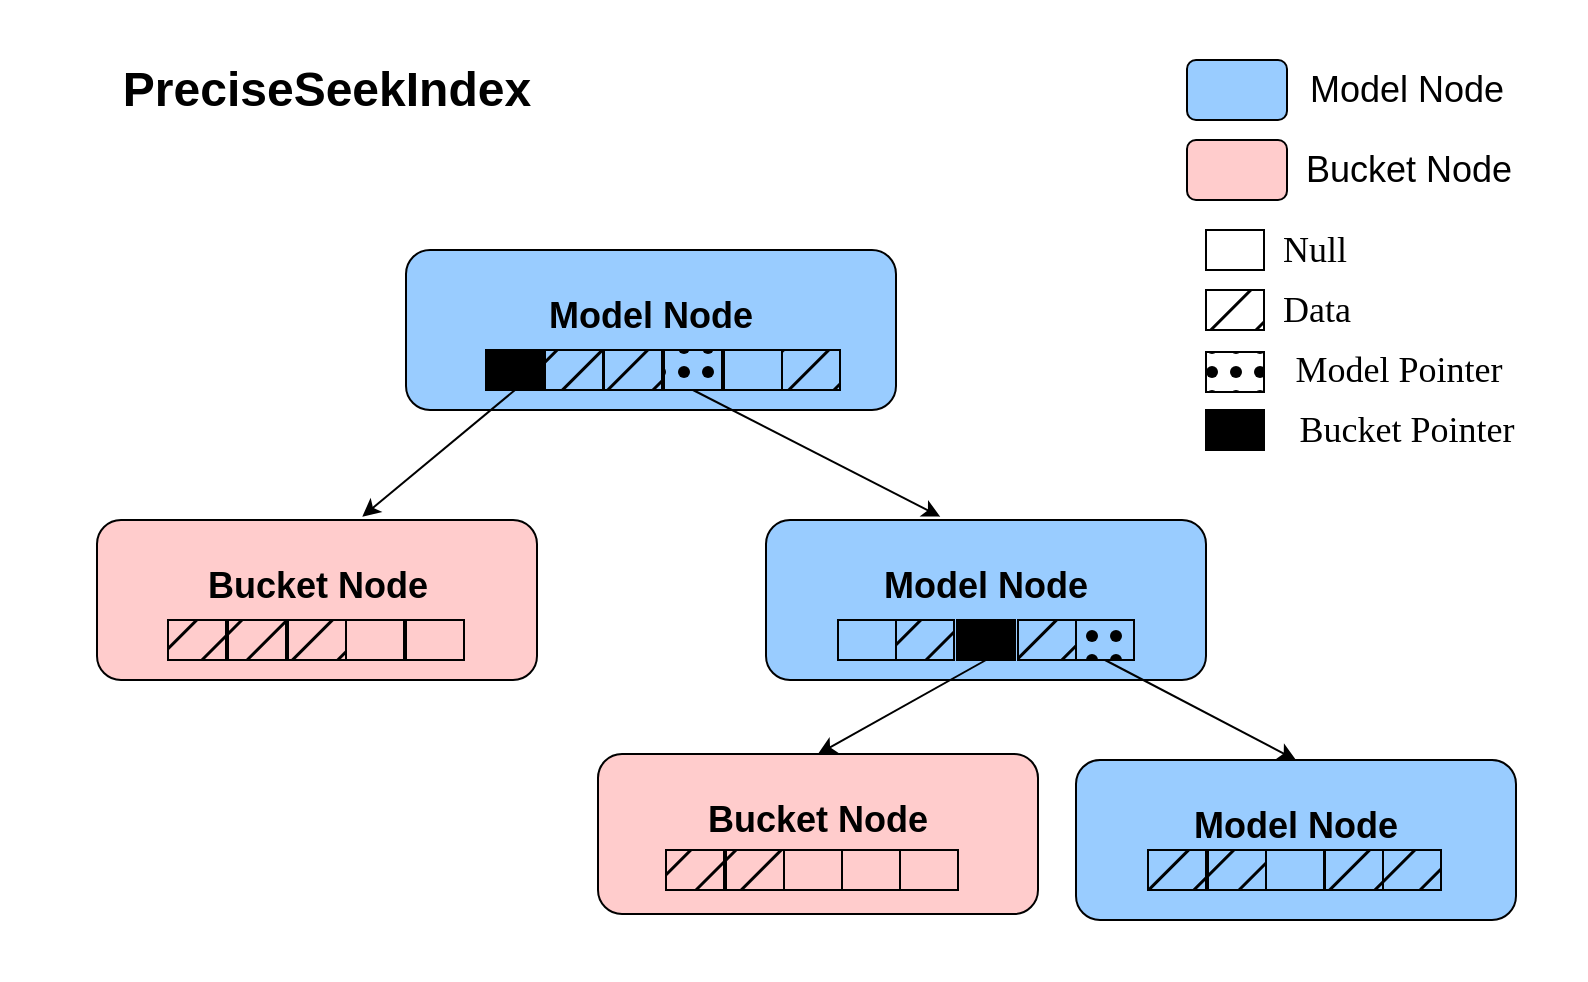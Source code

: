<mxfile version="27.1.6">
  <diagram name="第 1 页" id="3QuMhop_2YjJpZ-RrJ_G">
    <mxGraphModel dx="2253" dy="681" grid="1" gridSize="10" guides="1" tooltips="1" connect="1" arrows="1" fold="1" page="1" pageScale="1" pageWidth="827" pageHeight="1169" math="0" shadow="0">
      <root>
        <mxCell id="0" />
        <mxCell id="1" parent="0" />
        <mxCell id="-iafAgUyxtiORims013v-1" value="&lt;h2&gt;&lt;font style=&quot;font-size: 18px;&quot;&gt;Model Node&lt;/font&gt;&lt;/h2&gt;&lt;div&gt;&lt;br&gt;&lt;/div&gt;" style="rounded=1;whiteSpace=wrap;html=1;glass=0;strokeColor=light-dark(#000000,#FFFFFF);align=center;verticalAlign=middle;fontFamily=Helvetica;fontSize=12;fontColor=default;fillColor=#99CCFF;fillStyle=auto;" parent="1" vertex="1">
          <mxGeometry x="-210" y="285" width="245" height="80" as="geometry" />
        </mxCell>
        <mxCell id="-iafAgUyxtiORims013v-6" value="" style="rounded=0;whiteSpace=wrap;html=1;glass=0;strokeColor=default;align=center;verticalAlign=middle;fontFamily=Helvetica;fontSize=12;fontColor=default;fillColor=none;fillStyle=auto;" parent="1" vertex="1">
          <mxGeometry x="190" y="275" width="29" height="20" as="geometry" />
        </mxCell>
        <mxCell id="-iafAgUyxtiORims013v-11" value="&lt;p class=&quot;MsoNormal&quot;&gt;&lt;span style=&quot;mso-spacerun:&#39;yes&#39;;font-family:宋体;mso-ascii-font-family:Calibri;&lt;br/&gt;mso-hansi-font-family:&#39;Cambria Math&#39;;mso-bidi-font-family:&#39;Times New Roman&#39;;mso-ansi-font-style:normal;&lt;br/&gt;font-size:10.5pt;mso-font-kerning:1.0pt;&quot;&gt;&lt;font style=&quot;font-size: 18px;&quot; face=&quot;Calibri&quot;&gt;Null&lt;/font&gt;&lt;/span&gt;&lt;/p&gt;" style="text;html=1;align=center;verticalAlign=middle;resizable=0;points=[];autosize=1;strokeColor=none;fillColor=none;fontFamily=Helvetica;fontSize=12;fontColor=default;" parent="1" vertex="1">
          <mxGeometry x="219" y="255" width="50" height="60" as="geometry" />
        </mxCell>
        <mxCell id="-iafAgUyxtiORims013v-12" value="&lt;p class=&quot;MsoNormal&quot;&gt;&lt;span style=&quot;mso-spacerun:&#39;yes&#39;;font-family:宋体;mso-ascii-font-family:Calibri;&lt;br/&gt;mso-hansi-font-family:&#39;Cambria Math&#39;;mso-bidi-font-family:&#39;Times New Roman&#39;;mso-ansi-font-style:normal;&lt;br/&gt;font-size:10.5pt;mso-font-kerning:1.0pt;&quot;&gt;&lt;font style=&quot;font-size: 18px;&quot; face=&quot;Calibri&quot;&gt;Data&lt;/font&gt;&lt;/span&gt;&lt;/p&gt;" style="text;html=1;align=center;verticalAlign=middle;resizable=0;points=[];autosize=1;strokeColor=none;fillColor=none;fontFamily=Helvetica;fontSize=12;fontColor=default;" parent="1" vertex="1">
          <mxGeometry x="215" y="285" width="60" height="60" as="geometry" />
        </mxCell>
        <mxCell id="-iafAgUyxtiORims013v-13" value="&lt;p class=&quot;MsoNormal&quot;&gt;&lt;span style=&quot;mso-spacerun:&#39;yes&#39;;font-family:宋体;mso-ascii-font-family:Calibri;&lt;br/&gt;mso-hansi-font-family:&#39;Cambria Math&#39;;mso-bidi-font-family:&#39;Times New Roman&#39;;mso-ansi-font-style:normal;&lt;br/&gt;font-size:10.5pt;mso-font-kerning:1.0pt;&quot;&gt;&lt;font style=&quot;font-size: 18px;&quot; face=&quot;Calibri&quot;&gt;Bucket Pointer&lt;/font&gt;&lt;/span&gt;&lt;/p&gt;" style="text;html=1;align=center;verticalAlign=middle;resizable=0;points=[];autosize=1;strokeColor=none;fillColor=none;fontFamily=Helvetica;fontSize=12;fontColor=default;" parent="1" vertex="1">
          <mxGeometry x="215" y="345" width="150" height="60" as="geometry" />
        </mxCell>
        <mxCell id="-iafAgUyxtiORims013v-14" value="&lt;p class=&quot;MsoNormal&quot;&gt;&lt;span style=&quot;mso-spacerun:&#39;yes&#39;;font-family:宋体;mso-ascii-font-family:Calibri;&lt;br/&gt;mso-hansi-font-family:&#39;Cambria Math&#39;;mso-bidi-font-family:&#39;Times New Roman&#39;;mso-ansi-font-style:normal;&lt;br/&gt;font-size:10.5pt;mso-font-kerning:1.0pt;&quot;&gt;&lt;font style=&quot;font-size: 18px;&quot; face=&quot;Calibri&quot;&gt;Model Pointer&lt;/font&gt;&lt;/span&gt;&lt;/p&gt;" style="text;html=1;align=center;verticalAlign=middle;resizable=0;points=[];autosize=1;strokeColor=none;fillColor=none;fontFamily=Helvetica;fontSize=12;fontColor=default;" parent="1" vertex="1">
          <mxGeometry x="216" y="315" width="140" height="60" as="geometry" />
        </mxCell>
        <mxCell id="-iafAgUyxtiORims013v-15" value="" style="rounded=0;whiteSpace=wrap;html=1;glass=0;strokeColor=default;align=center;verticalAlign=middle;fontFamily=Helvetica;fontSize=12;fontColor=default;fillColor=#000000;fillStyle=auto;" parent="1" vertex="1">
          <mxGeometry x="190" y="365" width="29" height="20" as="geometry" />
        </mxCell>
        <mxCell id="-iafAgUyxtiORims013v-16" value="" style="rounded=0;whiteSpace=wrap;html=1;glass=0;strokeColor=default;align=center;verticalAlign=middle;fontFamily=Helvetica;fontSize=12;fontColor=default;fillColor=#000000;fillStyle=hatch;gradientColor=none;" parent="1" vertex="1">
          <mxGeometry x="190" y="305" width="29" height="20" as="geometry" />
        </mxCell>
        <mxCell id="-iafAgUyxtiORims013v-17" value="" style="rounded=0;whiteSpace=wrap;html=1;glass=0;strokeColor=default;align=center;verticalAlign=middle;fontFamily=Helvetica;fontSize=12;fontColor=default;fillColor=#000000;fillStyle=dots;" parent="1" vertex="1">
          <mxGeometry x="190" y="336" width="29" height="20" as="geometry" />
        </mxCell>
        <mxCell id="-iafAgUyxtiORims013v-19" value="&lt;h2&gt;&lt;font style=&quot;font-size: 18px;&quot; face=&quot;Helvetica&quot;&gt;Bucket Node&lt;/font&gt;&lt;/h2&gt;&lt;div&gt;&lt;br&gt;&lt;/div&gt;" style="rounded=1;whiteSpace=wrap;html=1;glass=0;strokeColor=light-dark(#000000,#FFFFFF);align=center;verticalAlign=middle;fontFamily=Helvetica;fontSize=12;fontColor=default;fillColor=#FFCCCC;fillStyle=auto;" parent="1" vertex="1">
          <mxGeometry x="-364.5" y="420" width="220" height="80" as="geometry" />
        </mxCell>
        <mxCell id="-iafAgUyxtiORims013v-36" value="" style="rounded=0;whiteSpace=wrap;html=1;glass=0;strokeColor=default;align=center;verticalAlign=middle;fontFamily=Helvetica;fontSize=12;fontColor=default;fillColor=#000000;fillStyle=auto;" parent="1" vertex="1">
          <mxGeometry x="-170" y="335" width="29" height="20" as="geometry" />
        </mxCell>
        <mxCell id="-iafAgUyxtiORims013v-37" value="" style="rounded=0;whiteSpace=wrap;html=1;glass=0;strokeColor=default;align=center;verticalAlign=middle;fontFamily=Helvetica;fontSize=12;fontColor=default;fillColor=#000000;fillStyle=hatch;gradientColor=none;" parent="1" vertex="1">
          <mxGeometry x="-140.5" y="335" width="29" height="20" as="geometry" />
        </mxCell>
        <mxCell id="-iafAgUyxtiORims013v-38" value="" style="rounded=0;whiteSpace=wrap;html=1;glass=0;strokeColor=default;align=center;verticalAlign=middle;fontFamily=Helvetica;fontSize=12;fontColor=default;fillColor=#000000;fillStyle=hatch;gradientColor=none;" parent="1" vertex="1">
          <mxGeometry x="-111" y="335" width="29" height="20" as="geometry" />
        </mxCell>
        <mxCell id="-iafAgUyxtiORims013v-39" value="" style="rounded=0;whiteSpace=wrap;html=1;glass=0;strokeColor=default;align=center;verticalAlign=middle;fontFamily=Helvetica;fontSize=12;fontColor=default;fillColor=#000000;fillStyle=dots;" parent="1" vertex="1">
          <mxGeometry x="-81" y="335" width="29" height="20" as="geometry" />
        </mxCell>
        <mxCell id="-iafAgUyxtiORims013v-40" value="" style="rounded=0;whiteSpace=wrap;html=1;glass=0;strokeColor=default;align=center;verticalAlign=middle;fontFamily=Helvetica;fontSize=12;fontColor=default;fillColor=none;fillStyle=auto;" parent="1" vertex="1">
          <mxGeometry x="-51" y="335" width="29" height="20" as="geometry" />
        </mxCell>
        <mxCell id="-iafAgUyxtiORims013v-41" value="" style="rounded=0;whiteSpace=wrap;html=1;glass=0;strokeColor=default;align=center;verticalAlign=middle;fontFamily=Helvetica;fontSize=12;fontColor=default;fillColor=#000000;fillStyle=hatch;gradientColor=none;" parent="1" vertex="1">
          <mxGeometry x="-22" y="335" width="29" height="20" as="geometry" />
        </mxCell>
        <mxCell id="-iafAgUyxtiORims013v-42" value="" style="rounded=0;whiteSpace=wrap;html=1;glass=0;strokeColor=default;align=center;verticalAlign=middle;fontFamily=Helvetica;fontSize=12;fontColor=default;fillColor=#000000;fillStyle=hatch;gradientColor=none;" parent="1" vertex="1">
          <mxGeometry x="-329" y="470" width="29" height="20" as="geometry" />
        </mxCell>
        <mxCell id="-iafAgUyxtiORims013v-43" value="" style="rounded=0;whiteSpace=wrap;html=1;glass=0;strokeColor=default;align=center;verticalAlign=middle;fontFamily=Helvetica;fontSize=12;fontColor=default;fillColor=#000000;fillStyle=hatch;gradientColor=none;" parent="1" vertex="1">
          <mxGeometry x="-299" y="470" width="29" height="20" as="geometry" />
        </mxCell>
        <mxCell id="-iafAgUyxtiORims013v-44" value="" style="rounded=0;whiteSpace=wrap;html=1;glass=0;strokeColor=default;align=center;verticalAlign=middle;fontFamily=Helvetica;fontSize=12;fontColor=default;fillColor=#000000;fillStyle=hatch;gradientColor=none;" parent="1" vertex="1">
          <mxGeometry x="-269" y="470" width="29" height="20" as="geometry" />
        </mxCell>
        <mxCell id="-iafAgUyxtiORims013v-47" value="&lt;h2&gt;&lt;font style=&quot;font-size: 18px;&quot;&gt;Model Node&lt;/font&gt;&lt;/h2&gt;&lt;div&gt;&lt;br&gt;&lt;/div&gt;" style="rounded=1;whiteSpace=wrap;html=1;glass=0;strokeColor=light-dark(#000000,#FFFFFF);align=center;verticalAlign=middle;fontFamily=Helvetica;fontSize=12;fontColor=default;fillColor=#99CCFF;fillStyle=auto;" parent="1" vertex="1">
          <mxGeometry x="-30" y="420" width="220" height="80" as="geometry" />
        </mxCell>
        <mxCell id="-iafAgUyxtiORims013v-48" value="" style="rounded=0;whiteSpace=wrap;html=1;glass=0;strokeColor=default;align=center;verticalAlign=middle;fontFamily=Helvetica;fontSize=12;fontColor=default;fillColor=none;fillStyle=auto;" parent="1" vertex="1">
          <mxGeometry x="6" y="470" width="29" height="20" as="geometry" />
        </mxCell>
        <mxCell id="-iafAgUyxtiORims013v-49" value="" style="rounded=0;whiteSpace=wrap;html=1;glass=0;strokeColor=default;align=center;verticalAlign=middle;fontFamily=Helvetica;fontSize=12;fontColor=default;fillColor=#000000;fillStyle=hatch;gradientColor=none;" parent="1" vertex="1">
          <mxGeometry x="96" y="470" width="29" height="20" as="geometry" />
        </mxCell>
        <mxCell id="-iafAgUyxtiORims013v-50" value="" style="rounded=0;whiteSpace=wrap;html=1;glass=0;strokeColor=default;align=center;verticalAlign=middle;fontFamily=Helvetica;fontSize=12;fontColor=default;fillColor=#000000;fillStyle=hatch;gradientColor=none;" parent="1" vertex="1">
          <mxGeometry x="35" y="470" width="29" height="20" as="geometry" />
        </mxCell>
        <mxCell id="-iafAgUyxtiORims013v-51" value="" style="rounded=0;whiteSpace=wrap;html=1;glass=0;strokeColor=default;align=center;verticalAlign=middle;fontFamily=Helvetica;fontSize=12;fontColor=default;fillColor=#000000;fillStyle=auto;" parent="1" vertex="1">
          <mxGeometry x="65.5" y="470" width="29" height="20" as="geometry" />
        </mxCell>
        <mxCell id="-iafAgUyxtiORims013v-52" value="" style="rounded=0;whiteSpace=wrap;html=1;glass=0;strokeColor=default;align=center;verticalAlign=middle;fontFamily=Helvetica;fontSize=12;fontColor=default;fillColor=none;fillStyle=auto;" parent="1" vertex="1">
          <mxGeometry x="220.5" y="585" width="29" height="20" as="geometry" />
        </mxCell>
        <mxCell id="-iafAgUyxtiORims013v-53" value="&lt;h2&gt;&lt;font style=&quot;font-size: 18px;&quot;&gt;Bucket Node&lt;/font&gt;&lt;/h2&gt;&lt;div&gt;&lt;br&gt;&lt;/div&gt;" style="rounded=1;whiteSpace=wrap;html=1;glass=0;strokeColor=light-dark(#000000,#FFFFFF);align=center;verticalAlign=middle;fontFamily=Helvetica;fontSize=12;fontColor=default;fillColor=#FFCCCC;fillStyle=auto;" parent="1" vertex="1">
          <mxGeometry x="-114" y="537" width="220" height="80" as="geometry" />
        </mxCell>
        <mxCell id="-iafAgUyxtiORims013v-54" value="" style="rounded=0;whiteSpace=wrap;html=1;glass=0;strokeColor=default;align=center;verticalAlign=middle;fontFamily=Helvetica;fontSize=12;fontColor=default;fillColor=#000000;fillStyle=hatch;gradientColor=none;" parent="1" vertex="1">
          <mxGeometry x="-80" y="585" width="29" height="20" as="geometry" />
        </mxCell>
        <mxCell id="-iafAgUyxtiORims013v-55" value="" style="rounded=0;whiteSpace=wrap;html=1;glass=0;strokeColor=default;align=center;verticalAlign=middle;fontFamily=Helvetica;fontSize=12;fontColor=default;fillColor=#000000;fillStyle=hatch;gradientColor=none;" parent="1" vertex="1">
          <mxGeometry x="-50" y="585" width="29" height="20" as="geometry" />
        </mxCell>
        <mxCell id="-iafAgUyxtiORims013v-59" value="" style="endArrow=classic;html=1;rounded=0;exitX=0.5;exitY=1;exitDx=0;exitDy=0;entryX=0.603;entryY=-0.021;entryDx=0;entryDy=0;entryPerimeter=0;" parent="1" source="-iafAgUyxtiORims013v-36" target="-iafAgUyxtiORims013v-19" edge="1">
          <mxGeometry width="50" height="50" relative="1" as="geometry">
            <mxPoint x="200" y="370" as="sourcePoint" />
            <mxPoint x="250" y="320" as="targetPoint" />
          </mxGeometry>
        </mxCell>
        <mxCell id="-iafAgUyxtiORims013v-60" value="" style="endArrow=classic;html=1;rounded=0;exitX=0.5;exitY=1;exitDx=0;exitDy=0;entryX=0.396;entryY=-0.021;entryDx=0;entryDy=0;entryPerimeter=0;" parent="1" source="-iafAgUyxtiORims013v-39" target="-iafAgUyxtiORims013v-47" edge="1">
          <mxGeometry width="50" height="50" relative="1" as="geometry">
            <mxPoint x="200" y="370" as="sourcePoint" />
            <mxPoint x="60" y="410" as="targetPoint" />
          </mxGeometry>
        </mxCell>
        <mxCell id="-iafAgUyxtiORims013v-61" value="" style="endArrow=classic;html=1;rounded=0;exitX=0.5;exitY=1;exitDx=0;exitDy=0;entryX=0.5;entryY=0;entryDx=0;entryDy=0;" parent="1" source="-iafAgUyxtiORims013v-51" target="-iafAgUyxtiORims013v-53" edge="1">
          <mxGeometry width="50" height="50" relative="1" as="geometry">
            <mxPoint x="200" y="370" as="sourcePoint" />
            <mxPoint x="250" y="320" as="targetPoint" />
          </mxGeometry>
        </mxCell>
        <mxCell id="-iafAgUyxtiORims013v-63" value="" style="verticalLabelPosition=bottom;verticalAlign=top;html=1;shape=mxgraph.basic.rect;fillColor2=none;strokeWidth=1;size=20;indent=5;fillColor=none;strokeColor=none;" parent="1" vertex="1">
          <mxGeometry x="-413" y="160" width="793" height="490" as="geometry" />
        </mxCell>
        <mxCell id="68D77G-YltVPRNcm6hVA-9" value="&lt;b&gt;&lt;font style=&quot;font-size: 24px;&quot;&gt;PreciseSeekIndex&lt;/font&gt;&lt;/b&gt;" style="text;html=1;align=center;verticalAlign=middle;whiteSpace=wrap;rounded=0;" parent="1" vertex="1">
          <mxGeometry x="-359.5" y="190" width="219" height="30" as="geometry" />
        </mxCell>
        <mxCell id="68D77G-YltVPRNcm6hVA-10" value="" style="rounded=0;whiteSpace=wrap;html=1;glass=0;strokeColor=default;align=center;verticalAlign=middle;fontFamily=Helvetica;fontSize=12;fontColor=default;fillColor=#000000;fillStyle=dots;" parent="1" vertex="1">
          <mxGeometry x="125" y="470" width="29" height="20" as="geometry" />
        </mxCell>
        <mxCell id="68D77G-YltVPRNcm6hVA-11" value="" style="endArrow=classic;html=1;rounded=0;exitX=0.5;exitY=1;exitDx=0;exitDy=0;entryX=0.5;entryY=0;entryDx=0;entryDy=0;" parent="1" source="68D77G-YltVPRNcm6hVA-10" target="68D77G-YltVPRNcm6hVA-12" edge="1">
          <mxGeometry width="50" height="50" relative="1" as="geometry">
            <mxPoint x="40" y="560" as="sourcePoint" />
            <mxPoint x="210" y="530" as="targetPoint" />
          </mxGeometry>
        </mxCell>
        <mxCell id="68D77G-YltVPRNcm6hVA-12" value="&lt;h2&gt;&lt;font style=&quot;font-size: 18px;&quot;&gt;Model Node&lt;/font&gt;&lt;/h2&gt;&lt;div&gt;&lt;br&gt;&lt;/div&gt;" style="rounded=1;whiteSpace=wrap;html=1;glass=0;strokeColor=light-dark(#000000,#FFFFFF);align=center;verticalAlign=middle;fontFamily=Helvetica;fontSize=12;fontColor=default;fillColor=#99CCFF;fillStyle=auto;" parent="1" vertex="1">
          <mxGeometry x="125" y="540" width="220" height="80" as="geometry" />
        </mxCell>
        <mxCell id="68D77G-YltVPRNcm6hVA-13" value="" style="rounded=0;whiteSpace=wrap;html=1;glass=0;strokeColor=default;align=center;verticalAlign=middle;fontFamily=Helvetica;fontSize=12;fontColor=default;fillColor=#000000;fillStyle=hatch;gradientColor=none;" parent="1" vertex="1">
          <mxGeometry x="191" y="585" width="29" height="20" as="geometry" />
        </mxCell>
        <mxCell id="68D77G-YltVPRNcm6hVA-14" value="" style="rounded=0;whiteSpace=wrap;html=1;glass=0;strokeColor=default;align=center;verticalAlign=middle;fontFamily=Helvetica;fontSize=12;fontColor=default;fillColor=#000000;fillStyle=hatch;gradientColor=none;" parent="1" vertex="1">
          <mxGeometry x="161" y="585" width="29" height="20" as="geometry" />
        </mxCell>
        <mxCell id="68D77G-YltVPRNcm6hVA-15" value="" style="rounded=0;whiteSpace=wrap;html=1;glass=0;strokeColor=default;align=center;verticalAlign=middle;fontFamily=Helvetica;fontSize=12;fontColor=default;fillColor=#000000;fillStyle=hatch;gradientColor=none;" parent="1" vertex="1">
          <mxGeometry x="249.5" y="585" width="29" height="20" as="geometry" />
        </mxCell>
        <mxCell id="68D77G-YltVPRNcm6hVA-16" value="" style="rounded=0;whiteSpace=wrap;html=1;glass=0;strokeColor=default;align=center;verticalAlign=middle;fontFamily=Helvetica;fontSize=12;fontColor=default;fillColor=#000000;fillStyle=hatch;gradientColor=none;" parent="1" vertex="1">
          <mxGeometry x="278.5" y="585" width="29" height="20" as="geometry" />
        </mxCell>
        <mxCell id="68D77G-YltVPRNcm6hVA-17" value="" style="rounded=0;whiteSpace=wrap;html=1;glass=0;strokeColor=default;align=center;verticalAlign=middle;fontFamily=Helvetica;fontSize=12;fontColor=default;fillColor=none;fillStyle=auto;" parent="1" vertex="1">
          <mxGeometry x="220" y="585" width="29" height="20" as="geometry" />
        </mxCell>
        <mxCell id="68D77G-YltVPRNcm6hVA-18" value="" style="rounded=0;whiteSpace=wrap;html=1;glass=0;strokeColor=default;align=center;verticalAlign=middle;fontFamily=Helvetica;fontSize=12;fontColor=default;fillColor=none;fillStyle=auto;" parent="1" vertex="1">
          <mxGeometry x="-240" y="470" width="29" height="20" as="geometry" />
        </mxCell>
        <mxCell id="68D77G-YltVPRNcm6hVA-19" value="" style="rounded=0;whiteSpace=wrap;html=1;glass=0;strokeColor=default;align=center;verticalAlign=middle;fontFamily=Helvetica;fontSize=12;fontColor=default;fillColor=none;fillStyle=auto;" parent="1" vertex="1">
          <mxGeometry x="-210" y="470" width="29" height="20" as="geometry" />
        </mxCell>
        <mxCell id="68D77G-YltVPRNcm6hVA-20" value="" style="rounded=0;whiteSpace=wrap;html=1;glass=0;strokeColor=default;align=center;verticalAlign=middle;fontFamily=Helvetica;fontSize=12;fontColor=default;fillColor=none;fillStyle=auto;" parent="1" vertex="1">
          <mxGeometry x="-21" y="585" width="29" height="20" as="geometry" />
        </mxCell>
        <mxCell id="68D77G-YltVPRNcm6hVA-21" value="" style="rounded=0;whiteSpace=wrap;html=1;glass=0;strokeColor=default;align=center;verticalAlign=middle;fontFamily=Helvetica;fontSize=12;fontColor=default;fillColor=none;fillStyle=auto;" parent="1" vertex="1">
          <mxGeometry x="8" y="585" width="29" height="20" as="geometry" />
        </mxCell>
        <mxCell id="68D77G-YltVPRNcm6hVA-24" value="&lt;h2&gt;&lt;br&gt;&lt;/h2&gt;" style="rounded=1;whiteSpace=wrap;html=1;glass=0;strokeColor=light-dark(#000000,#FFFFFF);align=center;verticalAlign=middle;fontFamily=Helvetica;fontSize=12;fontColor=default;fillColor=#FFCCCC;fillStyle=auto;" parent="1" vertex="1">
          <mxGeometry x="180.5" y="230" width="50" height="30" as="geometry" />
        </mxCell>
        <mxCell id="68D77G-YltVPRNcm6hVA-25" value="" style="rounded=0;whiteSpace=wrap;html=1;glass=0;strokeColor=default;align=center;verticalAlign=middle;fontFamily=Helvetica;fontSize=12;fontColor=default;fillColor=none;fillStyle=auto;" parent="1" vertex="1">
          <mxGeometry x="37" y="585" width="29" height="20" as="geometry" />
        </mxCell>
        <mxCell id="68D77G-YltVPRNcm6hVA-26" value="&lt;h2&gt;&lt;br&gt;&lt;/h2&gt;" style="rounded=1;whiteSpace=wrap;html=1;glass=0;strokeColor=light-dark(#000000,#FFFFFF);align=center;verticalAlign=middle;fontFamily=Helvetica;fontSize=12;fontColor=default;fillColor=#99CCFF;fillStyle=auto;" parent="1" vertex="1">
          <mxGeometry x="180.5" y="190" width="50" height="30" as="geometry" />
        </mxCell>
        <mxCell id="68D77G-YltVPRNcm6hVA-27" value="&lt;font style=&quot;font-size: 18px;&quot;&gt;Model Node&lt;/font&gt;" style="text;html=1;align=center;verticalAlign=middle;resizable=0;points=[];autosize=1;strokeColor=none;fillColor=none;" parent="1" vertex="1">
          <mxGeometry x="230" y="185" width="120" height="40" as="geometry" />
        </mxCell>
        <mxCell id="68D77G-YltVPRNcm6hVA-28" value="&lt;font style=&quot;font-size: 18px;&quot;&gt;Bucket Node&lt;/font&gt;" style="text;html=1;align=center;verticalAlign=middle;resizable=0;points=[];autosize=1;strokeColor=none;fillColor=none;" parent="1" vertex="1">
          <mxGeometry x="226" y="225" width="130" height="40" as="geometry" />
        </mxCell>
      </root>
    </mxGraphModel>
  </diagram>
</mxfile>
